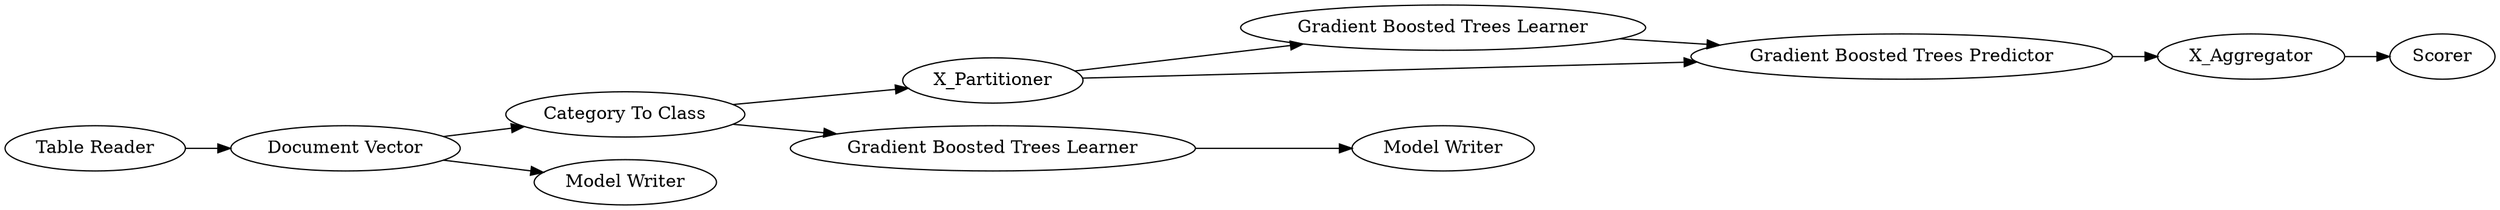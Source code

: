 digraph {
	338 -> 339
	352 -> 355
	353 -> 354
	296 -> 353
	350 -> 338
	338 -> 351
	295 -> 297
	339 -> 352
	339 -> 295
	355 -> 296
	352 -> 296
	351 [label="Model Writer"]
	339 [label="Category To Class"]
	350 [label="Table Reader"]
	355 [label="Gradient Boosted Trees Learner"]
	296 [label="Gradient Boosted Trees Predictor"]
	338 [label="Document Vector"]
	354 [label=Scorer]
	353 [label=X_Aggregator]
	352 [label=X_Partitioner]
	295 [label="Gradient Boosted Trees Learner"]
	297 [label="Model Writer"]
	rankdir=LR
}
